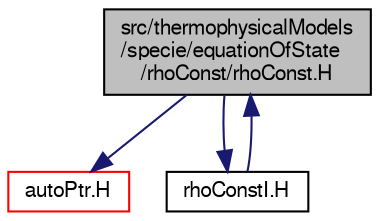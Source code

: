 digraph "src/thermophysicalModels/specie/equationOfState/rhoConst/rhoConst.H"
{
  bgcolor="transparent";
  edge [fontname="FreeSans",fontsize="10",labelfontname="FreeSans",labelfontsize="10"];
  node [fontname="FreeSans",fontsize="10",shape=record];
  Node0 [label="src/thermophysicalModels\l/specie/equationOfState\l/rhoConst/rhoConst.H",height=0.2,width=0.4,color="black", fillcolor="grey75", style="filled", fontcolor="black"];
  Node0 -> Node1 [color="midnightblue",fontsize="10",style="solid",fontname="FreeSans"];
  Node1 [label="autoPtr.H",height=0.2,width=0.4,color="red",URL="$a11078.html"];
  Node0 -> Node41 [color="midnightblue",fontsize="10",style="solid",fontname="FreeSans"];
  Node41 [label="rhoConstI.H",height=0.2,width=0.4,color="black",URL="$a16457.html"];
  Node41 -> Node0 [color="midnightblue",fontsize="10",style="solid",fontname="FreeSans"];
}
